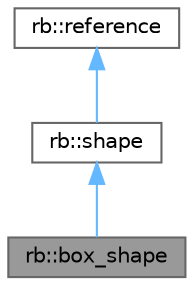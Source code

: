digraph "rb::box_shape"
{
 // LATEX_PDF_SIZE
  bgcolor="transparent";
  edge [fontname=Helvetica,fontsize=10,labelfontname=Helvetica,labelfontsize=10];
  node [fontname=Helvetica,fontsize=10,shape=box,height=0.2,width=0.4];
  Node1 [label="rb::box_shape",height=0.2,width=0.4,color="gray40", fillcolor="grey60", style="filled", fontcolor="black",tooltip="Box physics shape."];
  Node2 -> Node1 [dir="back",color="steelblue1",style="solid"];
  Node2 [label="rb::shape",height=0.2,width=0.4,color="gray40", fillcolor="white", style="filled",URL="$classrb_1_1shape.html",tooltip="Physics shape."];
  Node3 -> Node2 [dir="back",color="steelblue1",style="solid"];
  Node3 [label="rb::reference",height=0.2,width=0.4,color="gray40", fillcolor="white", style="filled",URL="$classrb_1_1reference.html",tooltip="Base class for reference counting."];
}
